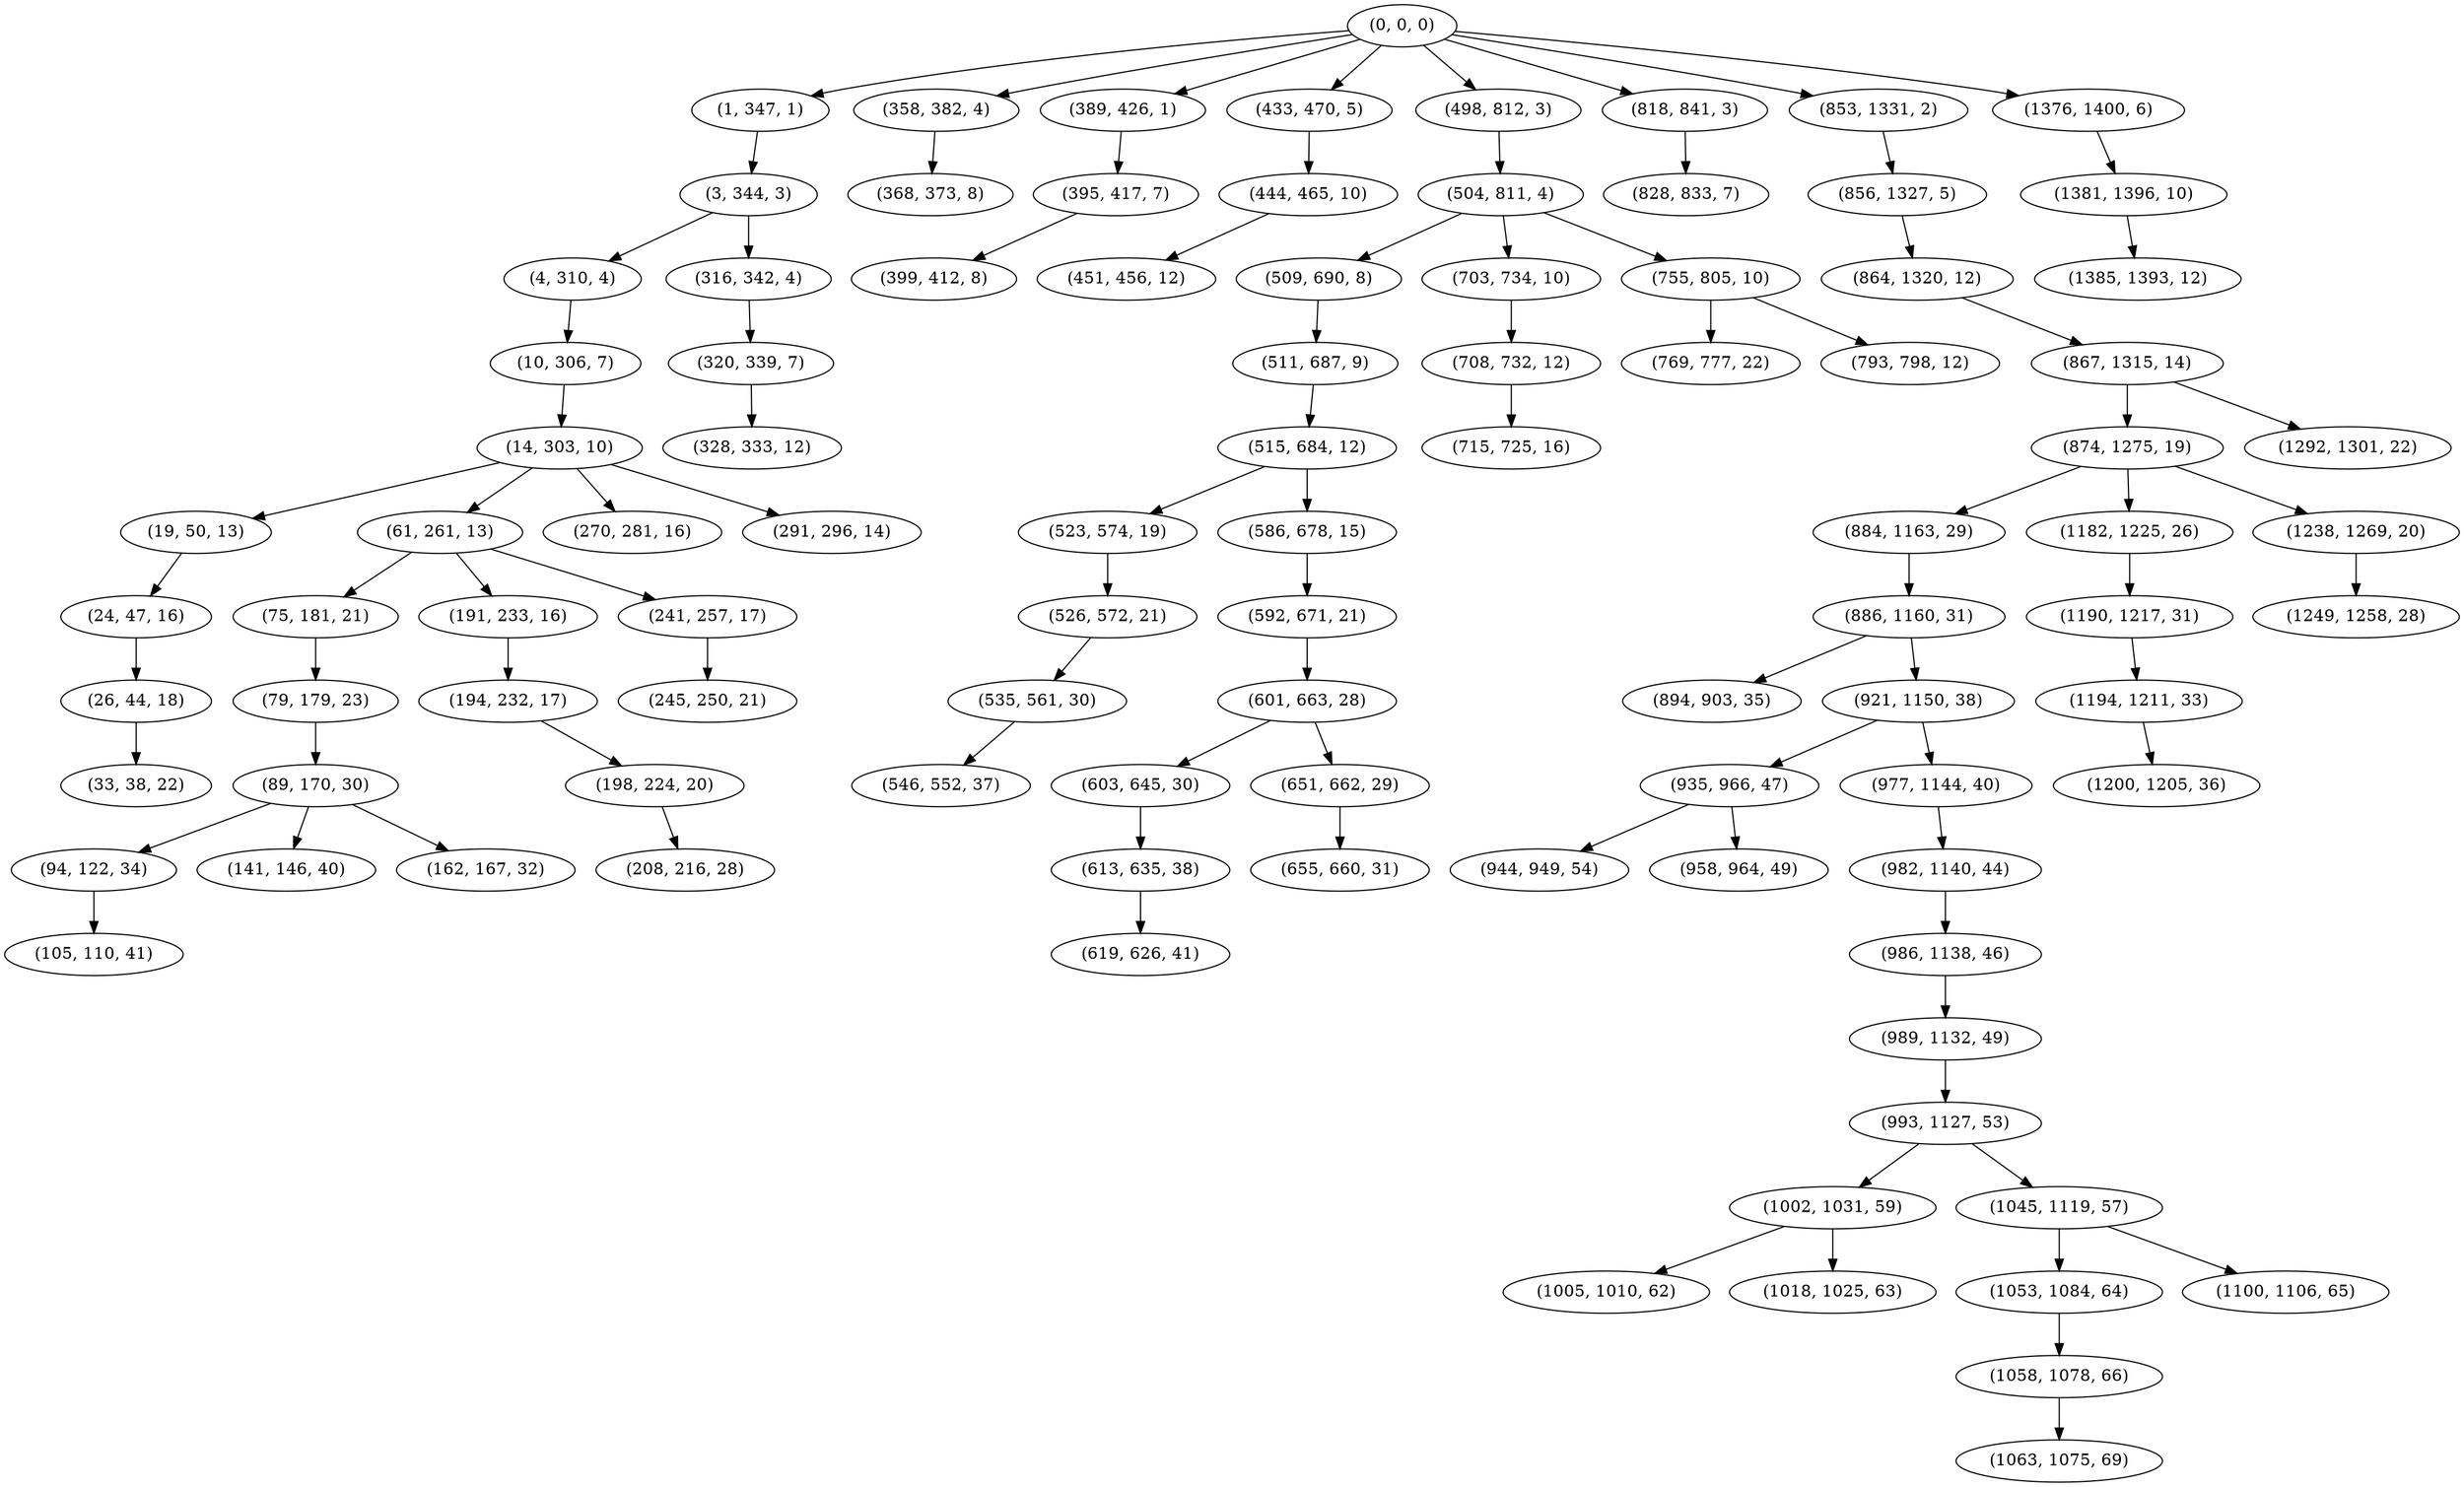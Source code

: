 digraph tree {
    "(0, 0, 0)";
    "(1, 347, 1)";
    "(3, 344, 3)";
    "(4, 310, 4)";
    "(10, 306, 7)";
    "(14, 303, 10)";
    "(19, 50, 13)";
    "(24, 47, 16)";
    "(26, 44, 18)";
    "(33, 38, 22)";
    "(61, 261, 13)";
    "(75, 181, 21)";
    "(79, 179, 23)";
    "(89, 170, 30)";
    "(94, 122, 34)";
    "(105, 110, 41)";
    "(141, 146, 40)";
    "(162, 167, 32)";
    "(191, 233, 16)";
    "(194, 232, 17)";
    "(198, 224, 20)";
    "(208, 216, 28)";
    "(241, 257, 17)";
    "(245, 250, 21)";
    "(270, 281, 16)";
    "(291, 296, 14)";
    "(316, 342, 4)";
    "(320, 339, 7)";
    "(328, 333, 12)";
    "(358, 382, 4)";
    "(368, 373, 8)";
    "(389, 426, 1)";
    "(395, 417, 7)";
    "(399, 412, 8)";
    "(433, 470, 5)";
    "(444, 465, 10)";
    "(451, 456, 12)";
    "(498, 812, 3)";
    "(504, 811, 4)";
    "(509, 690, 8)";
    "(511, 687, 9)";
    "(515, 684, 12)";
    "(523, 574, 19)";
    "(526, 572, 21)";
    "(535, 561, 30)";
    "(546, 552, 37)";
    "(586, 678, 15)";
    "(592, 671, 21)";
    "(601, 663, 28)";
    "(603, 645, 30)";
    "(613, 635, 38)";
    "(619, 626, 41)";
    "(651, 662, 29)";
    "(655, 660, 31)";
    "(703, 734, 10)";
    "(708, 732, 12)";
    "(715, 725, 16)";
    "(755, 805, 10)";
    "(769, 777, 22)";
    "(793, 798, 12)";
    "(818, 841, 3)";
    "(828, 833, 7)";
    "(853, 1331, 2)";
    "(856, 1327, 5)";
    "(864, 1320, 12)";
    "(867, 1315, 14)";
    "(874, 1275, 19)";
    "(884, 1163, 29)";
    "(886, 1160, 31)";
    "(894, 903, 35)";
    "(921, 1150, 38)";
    "(935, 966, 47)";
    "(944, 949, 54)";
    "(958, 964, 49)";
    "(977, 1144, 40)";
    "(982, 1140, 44)";
    "(986, 1138, 46)";
    "(989, 1132, 49)";
    "(993, 1127, 53)";
    "(1002, 1031, 59)";
    "(1005, 1010, 62)";
    "(1018, 1025, 63)";
    "(1045, 1119, 57)";
    "(1053, 1084, 64)";
    "(1058, 1078, 66)";
    "(1063, 1075, 69)";
    "(1100, 1106, 65)";
    "(1182, 1225, 26)";
    "(1190, 1217, 31)";
    "(1194, 1211, 33)";
    "(1200, 1205, 36)";
    "(1238, 1269, 20)";
    "(1249, 1258, 28)";
    "(1292, 1301, 22)";
    "(1376, 1400, 6)";
    "(1381, 1396, 10)";
    "(1385, 1393, 12)";
    "(0, 0, 0)" -> "(1, 347, 1)";
    "(0, 0, 0)" -> "(358, 382, 4)";
    "(0, 0, 0)" -> "(389, 426, 1)";
    "(0, 0, 0)" -> "(433, 470, 5)";
    "(0, 0, 0)" -> "(498, 812, 3)";
    "(0, 0, 0)" -> "(818, 841, 3)";
    "(0, 0, 0)" -> "(853, 1331, 2)";
    "(0, 0, 0)" -> "(1376, 1400, 6)";
    "(1, 347, 1)" -> "(3, 344, 3)";
    "(3, 344, 3)" -> "(4, 310, 4)";
    "(3, 344, 3)" -> "(316, 342, 4)";
    "(4, 310, 4)" -> "(10, 306, 7)";
    "(10, 306, 7)" -> "(14, 303, 10)";
    "(14, 303, 10)" -> "(19, 50, 13)";
    "(14, 303, 10)" -> "(61, 261, 13)";
    "(14, 303, 10)" -> "(270, 281, 16)";
    "(14, 303, 10)" -> "(291, 296, 14)";
    "(19, 50, 13)" -> "(24, 47, 16)";
    "(24, 47, 16)" -> "(26, 44, 18)";
    "(26, 44, 18)" -> "(33, 38, 22)";
    "(61, 261, 13)" -> "(75, 181, 21)";
    "(61, 261, 13)" -> "(191, 233, 16)";
    "(61, 261, 13)" -> "(241, 257, 17)";
    "(75, 181, 21)" -> "(79, 179, 23)";
    "(79, 179, 23)" -> "(89, 170, 30)";
    "(89, 170, 30)" -> "(94, 122, 34)";
    "(89, 170, 30)" -> "(141, 146, 40)";
    "(89, 170, 30)" -> "(162, 167, 32)";
    "(94, 122, 34)" -> "(105, 110, 41)";
    "(191, 233, 16)" -> "(194, 232, 17)";
    "(194, 232, 17)" -> "(198, 224, 20)";
    "(198, 224, 20)" -> "(208, 216, 28)";
    "(241, 257, 17)" -> "(245, 250, 21)";
    "(316, 342, 4)" -> "(320, 339, 7)";
    "(320, 339, 7)" -> "(328, 333, 12)";
    "(358, 382, 4)" -> "(368, 373, 8)";
    "(389, 426, 1)" -> "(395, 417, 7)";
    "(395, 417, 7)" -> "(399, 412, 8)";
    "(433, 470, 5)" -> "(444, 465, 10)";
    "(444, 465, 10)" -> "(451, 456, 12)";
    "(498, 812, 3)" -> "(504, 811, 4)";
    "(504, 811, 4)" -> "(509, 690, 8)";
    "(504, 811, 4)" -> "(703, 734, 10)";
    "(504, 811, 4)" -> "(755, 805, 10)";
    "(509, 690, 8)" -> "(511, 687, 9)";
    "(511, 687, 9)" -> "(515, 684, 12)";
    "(515, 684, 12)" -> "(523, 574, 19)";
    "(515, 684, 12)" -> "(586, 678, 15)";
    "(523, 574, 19)" -> "(526, 572, 21)";
    "(526, 572, 21)" -> "(535, 561, 30)";
    "(535, 561, 30)" -> "(546, 552, 37)";
    "(586, 678, 15)" -> "(592, 671, 21)";
    "(592, 671, 21)" -> "(601, 663, 28)";
    "(601, 663, 28)" -> "(603, 645, 30)";
    "(601, 663, 28)" -> "(651, 662, 29)";
    "(603, 645, 30)" -> "(613, 635, 38)";
    "(613, 635, 38)" -> "(619, 626, 41)";
    "(651, 662, 29)" -> "(655, 660, 31)";
    "(703, 734, 10)" -> "(708, 732, 12)";
    "(708, 732, 12)" -> "(715, 725, 16)";
    "(755, 805, 10)" -> "(769, 777, 22)";
    "(755, 805, 10)" -> "(793, 798, 12)";
    "(818, 841, 3)" -> "(828, 833, 7)";
    "(853, 1331, 2)" -> "(856, 1327, 5)";
    "(856, 1327, 5)" -> "(864, 1320, 12)";
    "(864, 1320, 12)" -> "(867, 1315, 14)";
    "(867, 1315, 14)" -> "(874, 1275, 19)";
    "(867, 1315, 14)" -> "(1292, 1301, 22)";
    "(874, 1275, 19)" -> "(884, 1163, 29)";
    "(874, 1275, 19)" -> "(1182, 1225, 26)";
    "(874, 1275, 19)" -> "(1238, 1269, 20)";
    "(884, 1163, 29)" -> "(886, 1160, 31)";
    "(886, 1160, 31)" -> "(894, 903, 35)";
    "(886, 1160, 31)" -> "(921, 1150, 38)";
    "(921, 1150, 38)" -> "(935, 966, 47)";
    "(921, 1150, 38)" -> "(977, 1144, 40)";
    "(935, 966, 47)" -> "(944, 949, 54)";
    "(935, 966, 47)" -> "(958, 964, 49)";
    "(977, 1144, 40)" -> "(982, 1140, 44)";
    "(982, 1140, 44)" -> "(986, 1138, 46)";
    "(986, 1138, 46)" -> "(989, 1132, 49)";
    "(989, 1132, 49)" -> "(993, 1127, 53)";
    "(993, 1127, 53)" -> "(1002, 1031, 59)";
    "(993, 1127, 53)" -> "(1045, 1119, 57)";
    "(1002, 1031, 59)" -> "(1005, 1010, 62)";
    "(1002, 1031, 59)" -> "(1018, 1025, 63)";
    "(1045, 1119, 57)" -> "(1053, 1084, 64)";
    "(1045, 1119, 57)" -> "(1100, 1106, 65)";
    "(1053, 1084, 64)" -> "(1058, 1078, 66)";
    "(1058, 1078, 66)" -> "(1063, 1075, 69)";
    "(1182, 1225, 26)" -> "(1190, 1217, 31)";
    "(1190, 1217, 31)" -> "(1194, 1211, 33)";
    "(1194, 1211, 33)" -> "(1200, 1205, 36)";
    "(1238, 1269, 20)" -> "(1249, 1258, 28)";
    "(1376, 1400, 6)" -> "(1381, 1396, 10)";
    "(1381, 1396, 10)" -> "(1385, 1393, 12)";
}
